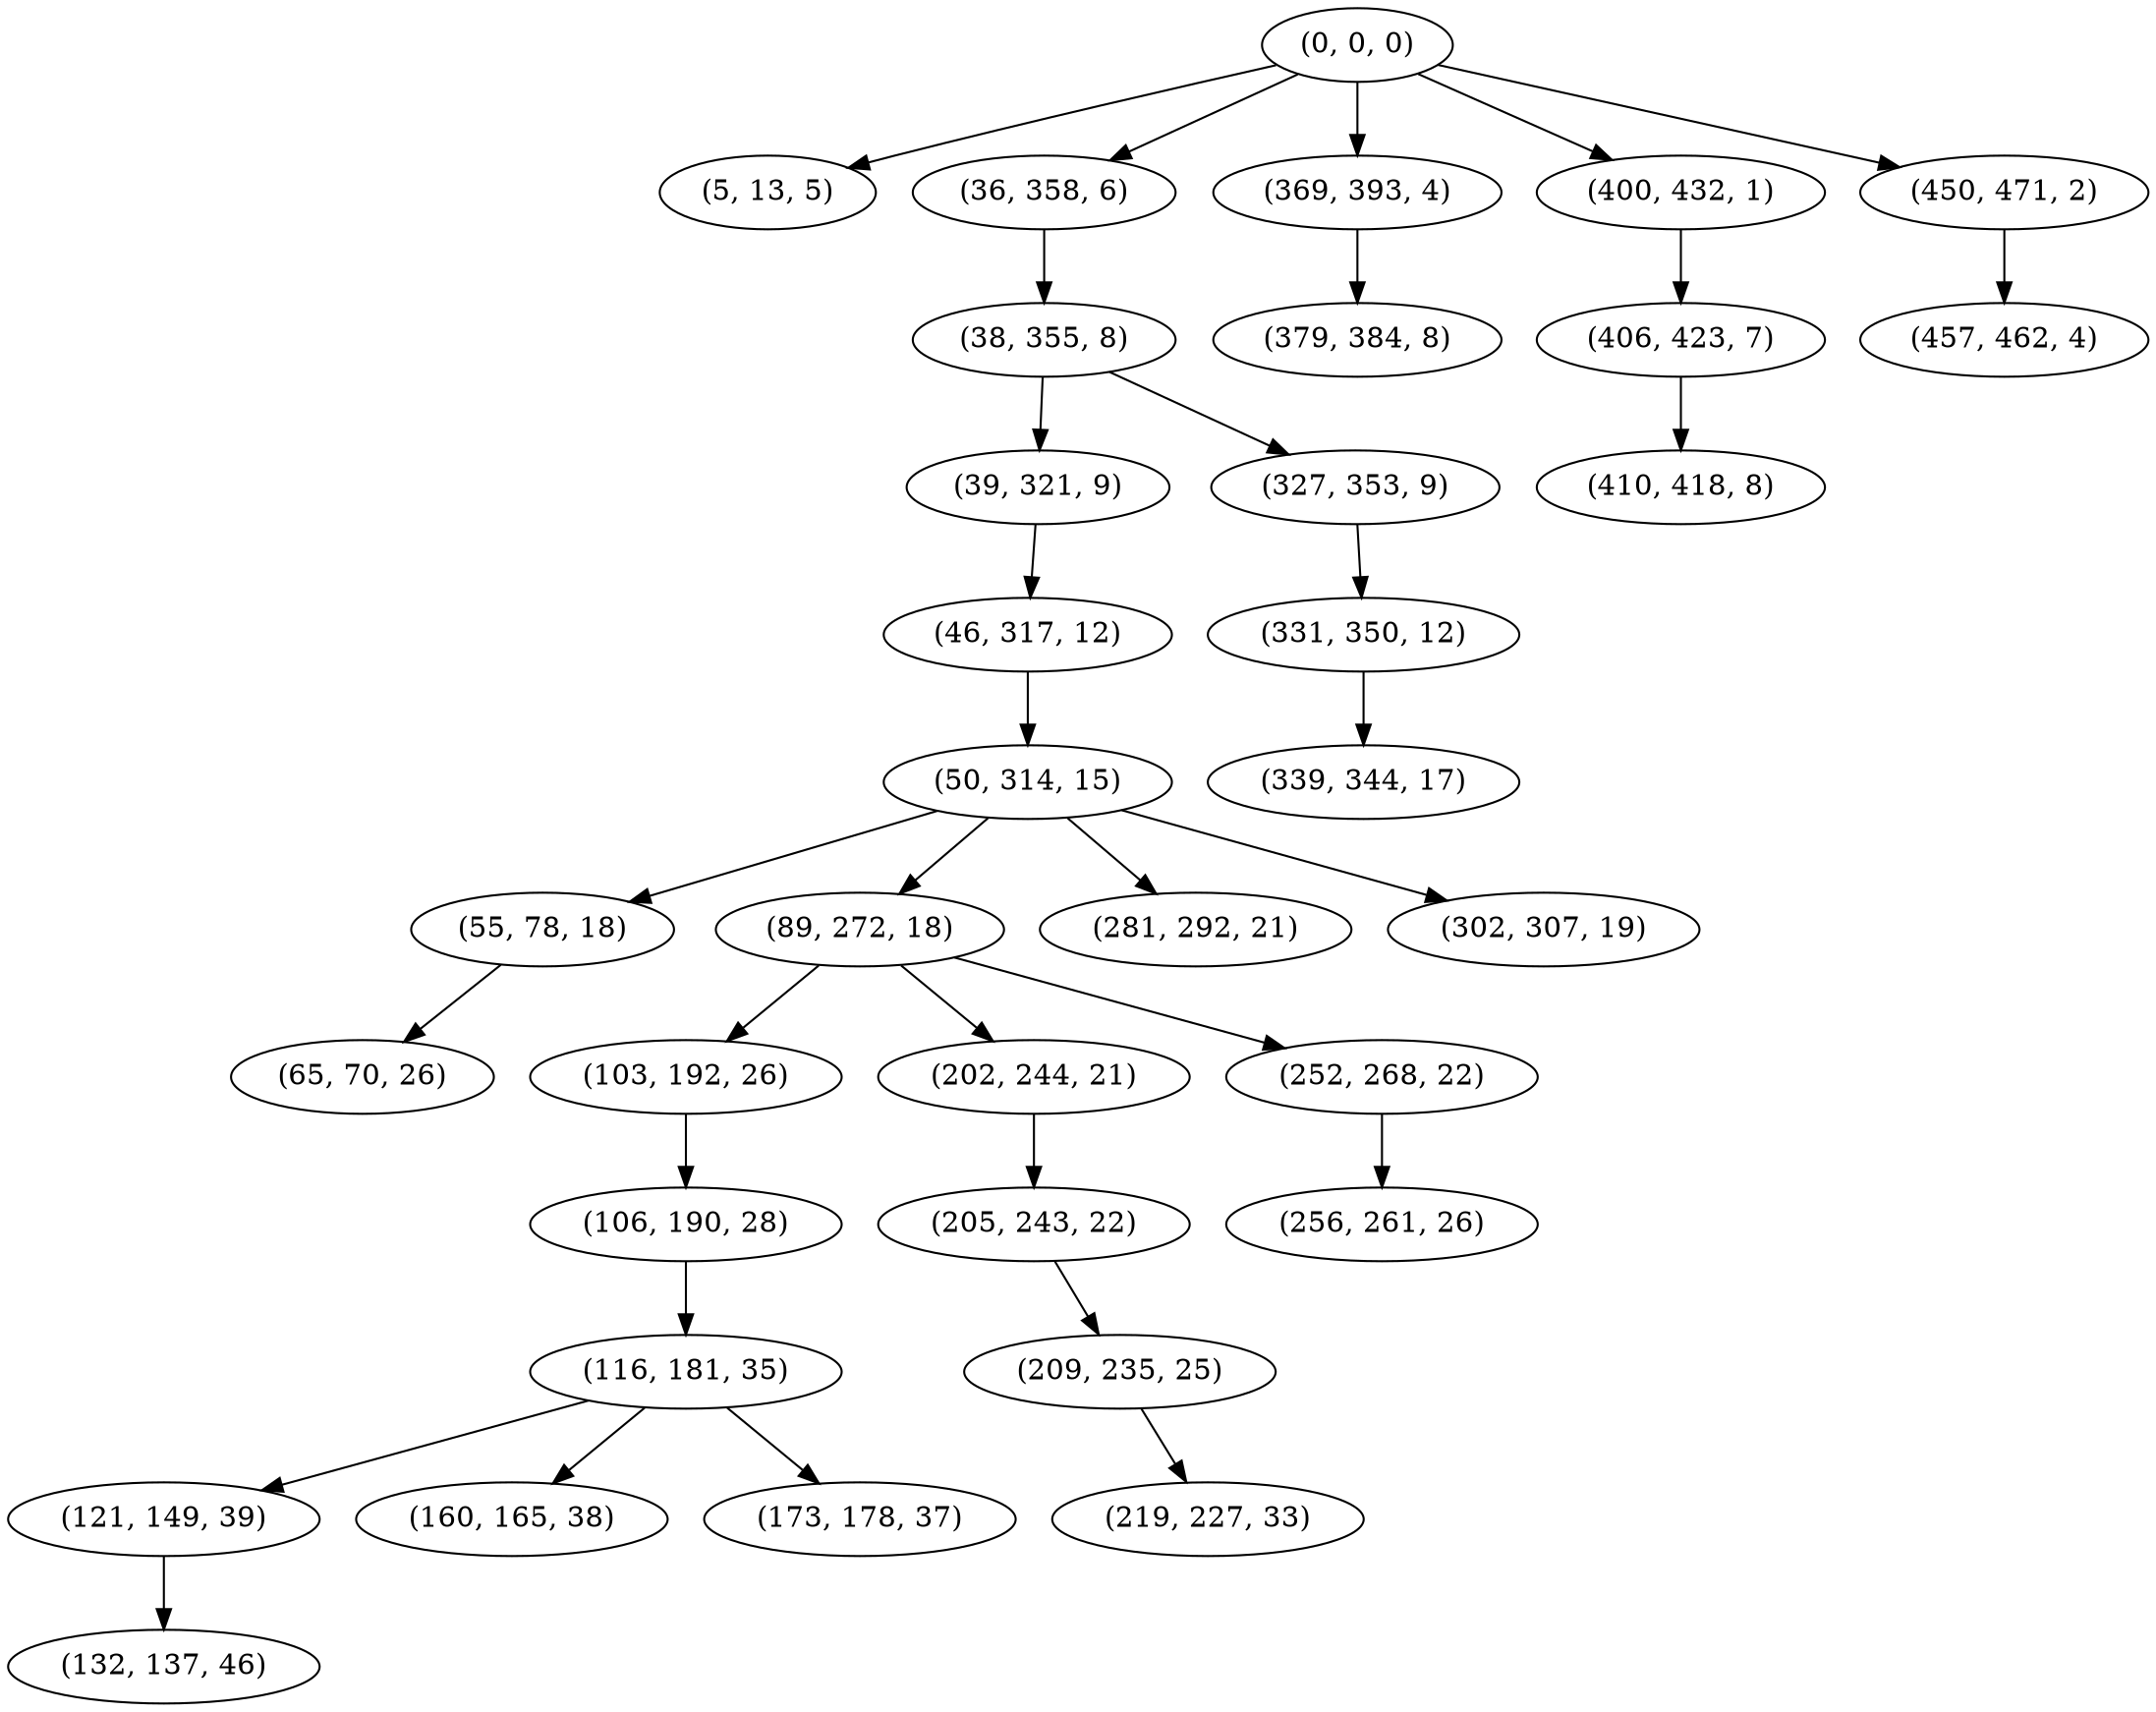 digraph tree {
    "(0, 0, 0)";
    "(5, 13, 5)";
    "(36, 358, 6)";
    "(38, 355, 8)";
    "(39, 321, 9)";
    "(46, 317, 12)";
    "(50, 314, 15)";
    "(55, 78, 18)";
    "(65, 70, 26)";
    "(89, 272, 18)";
    "(103, 192, 26)";
    "(106, 190, 28)";
    "(116, 181, 35)";
    "(121, 149, 39)";
    "(132, 137, 46)";
    "(160, 165, 38)";
    "(173, 178, 37)";
    "(202, 244, 21)";
    "(205, 243, 22)";
    "(209, 235, 25)";
    "(219, 227, 33)";
    "(252, 268, 22)";
    "(256, 261, 26)";
    "(281, 292, 21)";
    "(302, 307, 19)";
    "(327, 353, 9)";
    "(331, 350, 12)";
    "(339, 344, 17)";
    "(369, 393, 4)";
    "(379, 384, 8)";
    "(400, 432, 1)";
    "(406, 423, 7)";
    "(410, 418, 8)";
    "(450, 471, 2)";
    "(457, 462, 4)";
    "(0, 0, 0)" -> "(5, 13, 5)";
    "(0, 0, 0)" -> "(36, 358, 6)";
    "(0, 0, 0)" -> "(369, 393, 4)";
    "(0, 0, 0)" -> "(400, 432, 1)";
    "(0, 0, 0)" -> "(450, 471, 2)";
    "(36, 358, 6)" -> "(38, 355, 8)";
    "(38, 355, 8)" -> "(39, 321, 9)";
    "(38, 355, 8)" -> "(327, 353, 9)";
    "(39, 321, 9)" -> "(46, 317, 12)";
    "(46, 317, 12)" -> "(50, 314, 15)";
    "(50, 314, 15)" -> "(55, 78, 18)";
    "(50, 314, 15)" -> "(89, 272, 18)";
    "(50, 314, 15)" -> "(281, 292, 21)";
    "(50, 314, 15)" -> "(302, 307, 19)";
    "(55, 78, 18)" -> "(65, 70, 26)";
    "(89, 272, 18)" -> "(103, 192, 26)";
    "(89, 272, 18)" -> "(202, 244, 21)";
    "(89, 272, 18)" -> "(252, 268, 22)";
    "(103, 192, 26)" -> "(106, 190, 28)";
    "(106, 190, 28)" -> "(116, 181, 35)";
    "(116, 181, 35)" -> "(121, 149, 39)";
    "(116, 181, 35)" -> "(160, 165, 38)";
    "(116, 181, 35)" -> "(173, 178, 37)";
    "(121, 149, 39)" -> "(132, 137, 46)";
    "(202, 244, 21)" -> "(205, 243, 22)";
    "(205, 243, 22)" -> "(209, 235, 25)";
    "(209, 235, 25)" -> "(219, 227, 33)";
    "(252, 268, 22)" -> "(256, 261, 26)";
    "(327, 353, 9)" -> "(331, 350, 12)";
    "(331, 350, 12)" -> "(339, 344, 17)";
    "(369, 393, 4)" -> "(379, 384, 8)";
    "(400, 432, 1)" -> "(406, 423, 7)";
    "(406, 423, 7)" -> "(410, 418, 8)";
    "(450, 471, 2)" -> "(457, 462, 4)";
}

